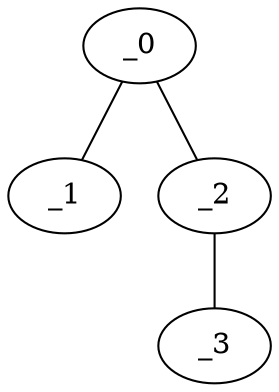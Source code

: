 graph YP1_0148 {
	_0	 [x="1.48447",
		y="1.90216"];
	_1	 [x="1.65196",
		y="0.558159"];
	_0 -- _1;
	_2	 [x="2.52",
		y="3.01"];
	_0 -- _2;
	_3	 [x="1.80294",
		y="1.99866"];
	_2 -- _3;
}
